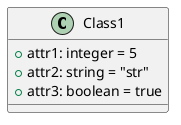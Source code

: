 @startuml
class Class1 {
  +attr1: integer = 5
  +attr2: string = "str"
  +attr3: boolean = true
}
@enduml